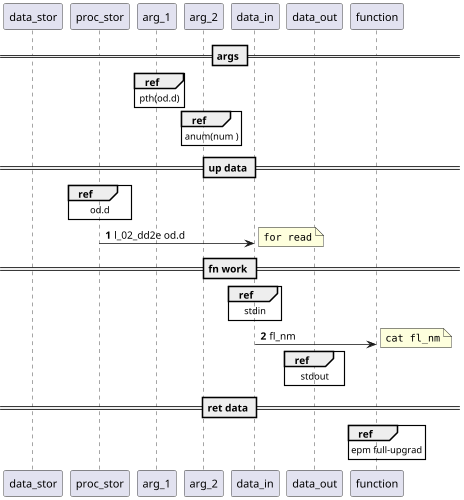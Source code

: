 @startuml

scale 1000*500
autonumber 

participant data_stor as d_st
participant proc_stor as p_st
participant arg_1 as a_1
participant arg_2 as a_2
participant data_in as d_in
participant data_out as d_out
participant function as fn

== args ==
ref over a_1
pth(od.d)
end ref
ref over a_2
anum(num )
end ref
== up data ==
ref over p_st
od.d
end ref

p_st -> d_in : l_02_dd2e od.d

note right
<code>
for read
</code>
end note

== fn work ==

ref over d_in
stdin
end ref
d_in -> fn : fl_nm
note right
<code>
cat fl_nm
</code>
end note
ref over d_out
stdout
end ref
== ret data ==
ref over fn
epm full-upgrad
end ref


@enduml
